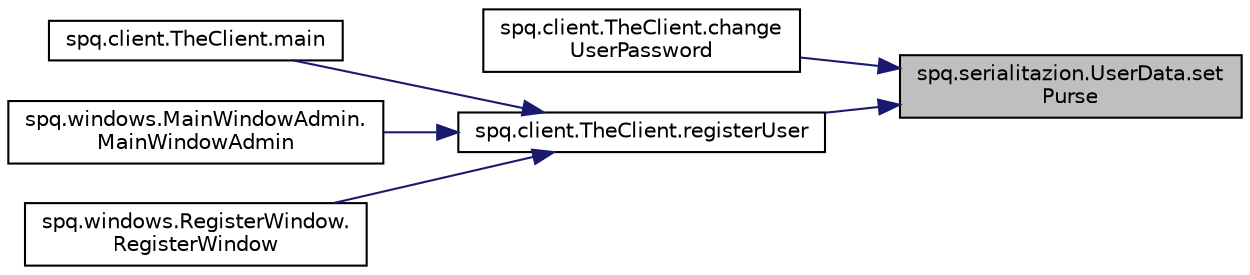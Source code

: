 digraph "spq.serialitazion.UserData.setPurse"
{
 // LATEX_PDF_SIZE
  edge [fontname="Helvetica",fontsize="10",labelfontname="Helvetica",labelfontsize="10"];
  node [fontname="Helvetica",fontsize="10",shape=record];
  rankdir="RL";
  Node1 [label="spq.serialitazion.UserData.set\lPurse",height=0.2,width=0.4,color="black", fillcolor="grey75", style="filled", fontcolor="black",tooltip=" "];
  Node1 -> Node2 [dir="back",color="midnightblue",fontsize="10",style="solid",fontname="Helvetica"];
  Node2 [label="spq.client.TheClient.change\lUserPassword",height=0.2,width=0.4,color="black", fillcolor="white", style="filled",URL="$classspq_1_1client_1_1_the_client.html#a661dc844170b3bee25e1c439a41176a7",tooltip=" "];
  Node1 -> Node3 [dir="back",color="midnightblue",fontsize="10",style="solid",fontname="Helvetica"];
  Node3 [label="spq.client.TheClient.registerUser",height=0.2,width=0.4,color="black", fillcolor="white", style="filled",URL="$classspq_1_1client_1_1_the_client.html#a7c577348a80f03ccd1a81297fd1e7809",tooltip=" "];
  Node3 -> Node4 [dir="back",color="midnightblue",fontsize="10",style="solid",fontname="Helvetica"];
  Node4 [label="spq.client.TheClient.main",height=0.2,width=0.4,color="black", fillcolor="white", style="filled",URL="$classspq_1_1client_1_1_the_client.html#ae6edad5c28753b899d2ade7ec6e8b823",tooltip=" "];
  Node3 -> Node5 [dir="back",color="midnightblue",fontsize="10",style="solid",fontname="Helvetica"];
  Node5 [label="spq.windows.MainWindowAdmin.\lMainWindowAdmin",height=0.2,width=0.4,color="black", fillcolor="white", style="filled",URL="$classspq_1_1windows_1_1_main_window_admin.html#a6f184e059ccaa33595489cf5e29004c3",tooltip=" "];
  Node3 -> Node6 [dir="back",color="midnightblue",fontsize="10",style="solid",fontname="Helvetica"];
  Node6 [label="spq.windows.RegisterWindow.\lRegisterWindow",height=0.2,width=0.4,color="black", fillcolor="white", style="filled",URL="$classspq_1_1windows_1_1_register_window.html#ae6fb67636b4a8460b21e18d4aadf7f94",tooltip=" "];
}
